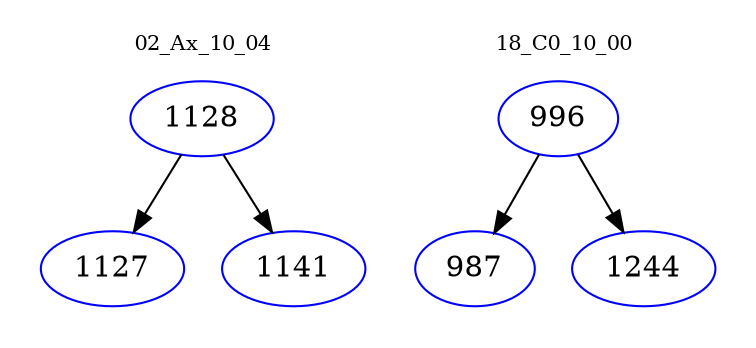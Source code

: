 digraph{
subgraph cluster_0 {
color = white
label = "02_Ax_10_04";
fontsize=10;
T0_1128 [label="1128", color="blue"]
T0_1128 -> T0_1127 [color="black"]
T0_1127 [label="1127", color="blue"]
T0_1128 -> T0_1141 [color="black"]
T0_1141 [label="1141", color="blue"]
}
subgraph cluster_1 {
color = white
label = "18_C0_10_00";
fontsize=10;
T1_996 [label="996", color="blue"]
T1_996 -> T1_987 [color="black"]
T1_987 [label="987", color="blue"]
T1_996 -> T1_1244 [color="black"]
T1_1244 [label="1244", color="blue"]
}
}
